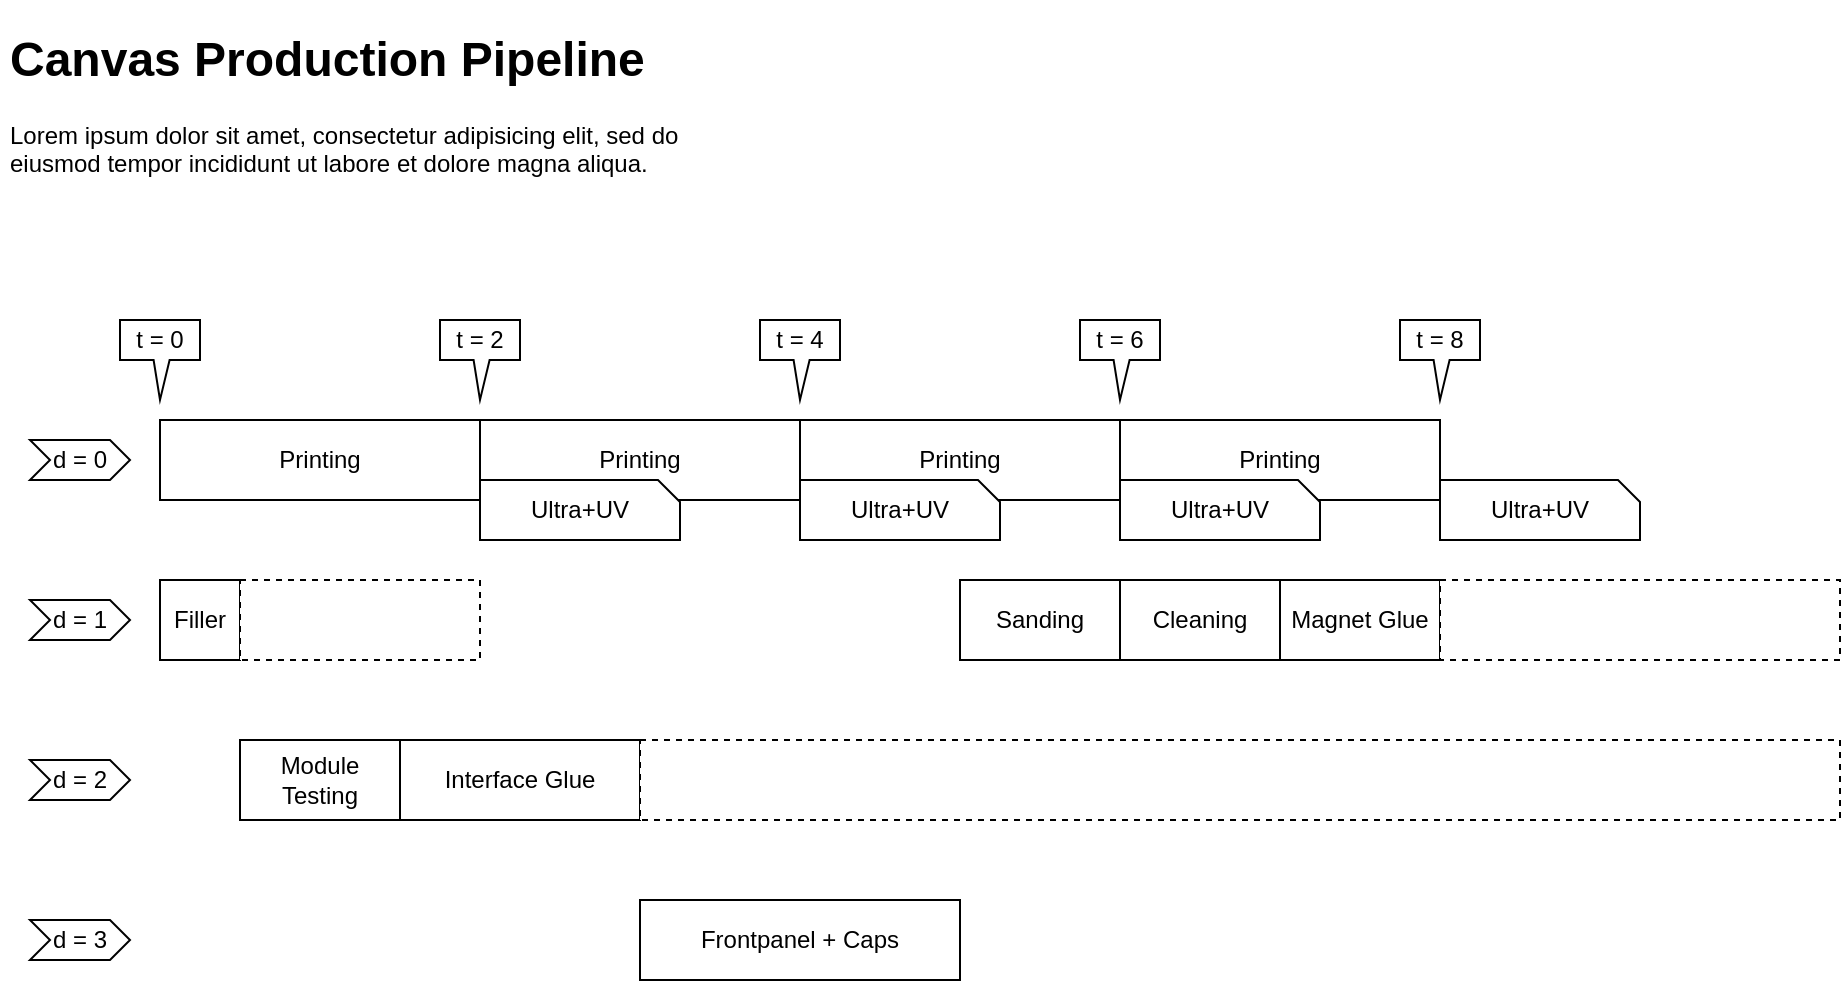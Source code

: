 <mxfile version="12.5.5" type="device"><diagram id="Prxd_DOxhzC3CfK-6Fsi" name="Page-1"><mxGraphModel dx="970" dy="2735" grid="1" gridSize="10" guides="1" tooltips="1" connect="1" arrows="1" fold="1" page="1" pageScale="1" pageWidth="1100" pageHeight="850" math="0" shadow="0"><root><mxCell id="0"/><mxCell id="1" parent="0"/><mxCell id="UwY0sym8tSGIYw5Ew-0b-1" value="Printing" style="rounded=0;whiteSpace=wrap;html=1;" vertex="1" parent="1"><mxGeometry x="160" y="240" width="160" height="40" as="geometry"/></mxCell><mxCell id="UwY0sym8tSGIYw5Ew-0b-2" value="Printing&lt;br&gt;" style="rounded=0;whiteSpace=wrap;html=1;" vertex="1" parent="1"><mxGeometry x="320" y="240" width="160" height="40" as="geometry"/></mxCell><mxCell id="UwY0sym8tSGIYw5Ew-0b-17" value="Filler" style="rounded=0;whiteSpace=wrap;html=1;" vertex="1" parent="1"><mxGeometry x="160" y="320" width="40" height="40" as="geometry"/></mxCell><mxCell id="UwY0sym8tSGIYw5Ew-0b-19" value="Sanding" style="rounded=0;whiteSpace=wrap;html=1;" vertex="1" parent="1"><mxGeometry x="560" y="320" width="80" height="40" as="geometry"/></mxCell><mxCell id="UwY0sym8tSGIYw5Ew-0b-20" value="Magnet Glue" style="rounded=0;whiteSpace=wrap;html=1;" vertex="1" parent="1"><mxGeometry x="720" y="320" width="80" height="40" as="geometry"/></mxCell><mxCell id="UwY0sym8tSGIYw5Ew-0b-21" value="Module Testing" style="rounded=0;whiteSpace=wrap;html=1;" vertex="1" parent="1"><mxGeometry x="200" y="400" width="80" height="40" as="geometry"/></mxCell><mxCell id="UwY0sym8tSGIYw5Ew-0b-29" value="Cleaning" style="rounded=0;whiteSpace=wrap;html=1;" vertex="1" parent="1"><mxGeometry x="640" y="320" width="80" height="40" as="geometry"/></mxCell><mxCell id="UwY0sym8tSGIYw5Ew-0b-31" value="&lt;div&gt;Interface Glue&lt;/div&gt;" style="rounded=0;whiteSpace=wrap;html=1;" vertex="1" parent="1"><mxGeometry x="280" y="400" width="120" height="40" as="geometry"/></mxCell><mxCell id="UwY0sym8tSGIYw5Ew-0b-38" value="Frontpanel + Caps" style="rounded=0;whiteSpace=wrap;html=1;" vertex="1" parent="1"><mxGeometry x="400" y="480" width="160" height="40" as="geometry"/></mxCell><mxCell id="UwY0sym8tSGIYw5Ew-0b-39" value="" style="rounded=0;whiteSpace=wrap;html=1;dashed=1;" vertex="1" parent="1"><mxGeometry x="200" y="320" width="120" height="40" as="geometry"/></mxCell><mxCell id="UwY0sym8tSGIYw5Ew-0b-40" value="" style="rounded=0;whiteSpace=wrap;html=1;dashed=1;" vertex="1" parent="1"><mxGeometry x="400" y="400" width="600" height="40" as="geometry"/></mxCell><mxCell id="UwY0sym8tSGIYw5Ew-0b-41" value="" style="rounded=0;whiteSpace=wrap;html=1;dashed=1;" vertex="1" parent="1"><mxGeometry x="800" y="320" width="200" height="40" as="geometry"/></mxCell><mxCell id="UwY0sym8tSGIYw5Ew-0b-42" value="Frontpanel + Caps" style="rounded=0;whiteSpace=wrap;html=1;" vertex="1" parent="1"><mxGeometry x="400" y="480" width="160" height="40" as="geometry"/></mxCell><mxCell id="UwY0sym8tSGIYw5Ew-0b-47" value="t = 0" style="shape=callout;whiteSpace=wrap;html=1;perimeter=calloutPerimeter;base=8;size=20;position=0.42;" vertex="1" parent="1"><mxGeometry x="140" y="190" width="40" height="40" as="geometry"/></mxCell><mxCell id="UwY0sym8tSGIYw5Ew-0b-48" value="t = 2" style="shape=callout;whiteSpace=wrap;html=1;perimeter=calloutPerimeter;base=8;size=20;position=0.42;" vertex="1" parent="1"><mxGeometry x="300" y="190" width="40" height="40" as="geometry"/></mxCell><mxCell id="UwY0sym8tSGIYw5Ew-0b-49" value="t = 4" style="shape=callout;whiteSpace=wrap;html=1;perimeter=calloutPerimeter;base=8;size=20;position=0.42;" vertex="1" parent="1"><mxGeometry x="460" y="190" width="40" height="40" as="geometry"/></mxCell><mxCell id="UwY0sym8tSGIYw5Ew-0b-50" value="t = 6" style="shape=callout;whiteSpace=wrap;html=1;perimeter=calloutPerimeter;base=8;size=20;position=0.42;" vertex="1" parent="1"><mxGeometry x="620" y="190" width="40" height="40" as="geometry"/></mxCell><mxCell id="UwY0sym8tSGIYw5Ew-0b-51" value="t = 8" style="shape=callout;whiteSpace=wrap;html=1;perimeter=calloutPerimeter;base=8;size=20;position=0.42;" vertex="1" parent="1"><mxGeometry x="780" y="190" width="40" height="40" as="geometry"/></mxCell><mxCell id="UwY0sym8tSGIYw5Ew-0b-53" value="d = 0" style="shape=step;perimeter=stepPerimeter;whiteSpace=wrap;html=1;fixedSize=1;size=10;" vertex="1" parent="1"><mxGeometry x="95" y="250" width="50" height="20" as="geometry"/></mxCell><mxCell id="UwY0sym8tSGIYw5Ew-0b-55" value="d = 1" style="shape=step;perimeter=stepPerimeter;whiteSpace=wrap;html=1;fixedSize=1;size=10;" vertex="1" parent="1"><mxGeometry x="95" y="330" width="50" height="20" as="geometry"/></mxCell><mxCell id="UwY0sym8tSGIYw5Ew-0b-56" value="d = 2" style="shape=step;perimeter=stepPerimeter;whiteSpace=wrap;html=1;fixedSize=1;size=10;" vertex="1" parent="1"><mxGeometry x="95" y="410" width="50" height="20" as="geometry"/></mxCell><mxCell id="UwY0sym8tSGIYw5Ew-0b-57" value="d = 3" style="shape=step;perimeter=stepPerimeter;whiteSpace=wrap;html=1;fixedSize=1;size=10;" vertex="1" parent="1"><mxGeometry x="95" y="490" width="50" height="20" as="geometry"/></mxCell><mxCell id="UwY0sym8tSGIYw5Ew-0b-59" value="&lt;h1&gt;Canvas Production Pipeline&lt;br&gt;&lt;/h1&gt;&lt;p&gt;Lorem ipsum dolor sit amet, consectetur adipisicing elit, sed do eiusmod tempor incididunt ut labore et dolore magna aliqua.&lt;/p&gt;" style="text;html=1;strokeColor=none;fillColor=none;spacing=5;spacingTop=-20;whiteSpace=wrap;overflow=hidden;rounded=0;" vertex="1" parent="1"><mxGeometry x="80" y="40" width="370" height="120" as="geometry"/></mxCell><mxCell id="UwY0sym8tSGIYw5Ew-0b-60" value="Ultra+UV" style="shape=card;whiteSpace=wrap;html=1;direction=south;size=11;" vertex="1" parent="1"><mxGeometry x="320" y="270" width="100" height="30" as="geometry"/></mxCell><mxCell id="UwY0sym8tSGIYw5Ew-0b-61" value="Printing&lt;br&gt;" style="rounded=0;whiteSpace=wrap;html=1;" vertex="1" parent="1"><mxGeometry x="480" y="240" width="160" height="40" as="geometry"/></mxCell><mxCell id="UwY0sym8tSGIYw5Ew-0b-62" value="Ultra+UV" style="shape=card;whiteSpace=wrap;html=1;direction=south;size=11;" vertex="1" parent="1"><mxGeometry x="480" y="270" width="100" height="30" as="geometry"/></mxCell><mxCell id="UwY0sym8tSGIYw5Ew-0b-63" value="Printing&lt;br&gt;" style="rounded=0;whiteSpace=wrap;html=1;" vertex="1" parent="1"><mxGeometry x="640" y="240" width="160" height="40" as="geometry"/></mxCell><mxCell id="UwY0sym8tSGIYw5Ew-0b-64" value="Ultra+UV" style="shape=card;whiteSpace=wrap;html=1;direction=south;size=11;" vertex="1" parent="1"><mxGeometry x="640" y="270" width="100" height="30" as="geometry"/></mxCell><mxCell id="UwY0sym8tSGIYw5Ew-0b-66" value="Ultra+UV" style="shape=card;whiteSpace=wrap;html=1;direction=south;size=11;" vertex="1" parent="1"><mxGeometry x="800" y="270" width="100" height="30" as="geometry"/></mxCell></root></mxGraphModel></diagram></mxfile>